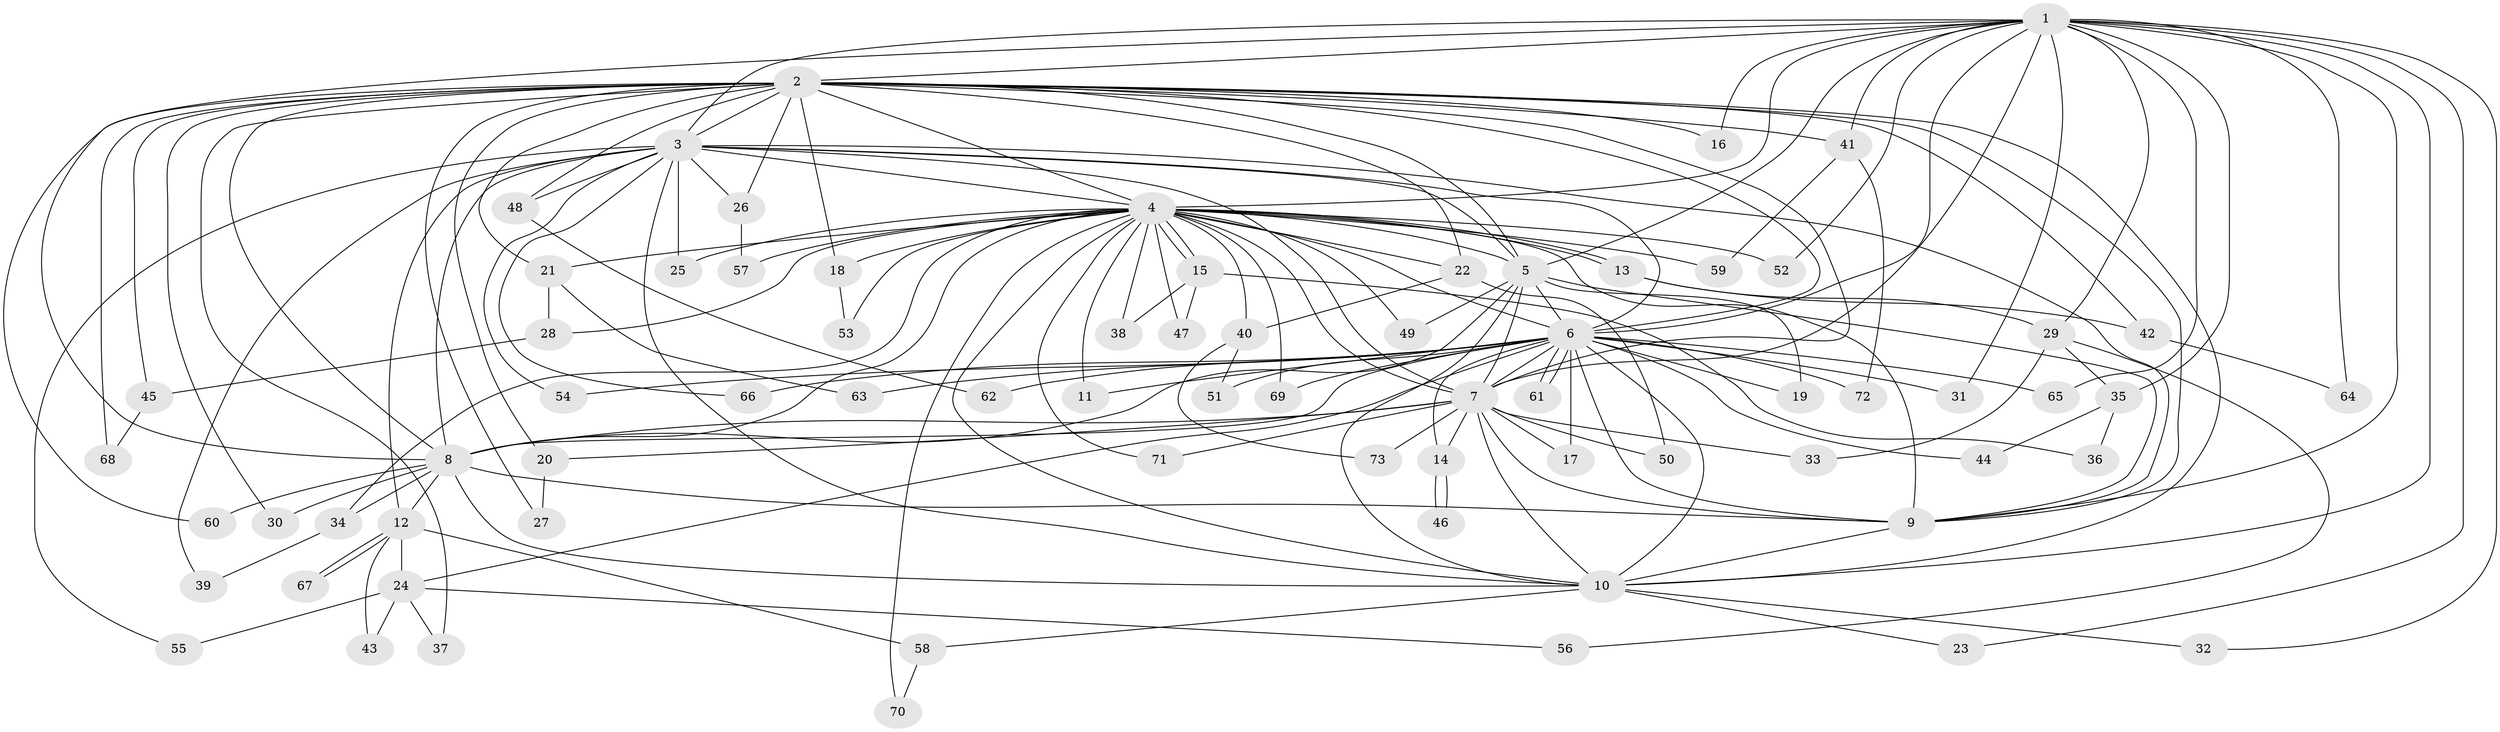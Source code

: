 // Generated by graph-tools (version 1.1) at 2025/13/03/09/25 04:13:48]
// undirected, 73 vertices, 171 edges
graph export_dot {
graph [start="1"]
  node [color=gray90,style=filled];
  1;
  2;
  3;
  4;
  5;
  6;
  7;
  8;
  9;
  10;
  11;
  12;
  13;
  14;
  15;
  16;
  17;
  18;
  19;
  20;
  21;
  22;
  23;
  24;
  25;
  26;
  27;
  28;
  29;
  30;
  31;
  32;
  33;
  34;
  35;
  36;
  37;
  38;
  39;
  40;
  41;
  42;
  43;
  44;
  45;
  46;
  47;
  48;
  49;
  50;
  51;
  52;
  53;
  54;
  55;
  56;
  57;
  58;
  59;
  60;
  61;
  62;
  63;
  64;
  65;
  66;
  67;
  68;
  69;
  70;
  71;
  72;
  73;
  1 -- 2;
  1 -- 3;
  1 -- 4;
  1 -- 5;
  1 -- 6;
  1 -- 7;
  1 -- 8;
  1 -- 9;
  1 -- 10;
  1 -- 16;
  1 -- 23;
  1 -- 29;
  1 -- 31;
  1 -- 32;
  1 -- 35;
  1 -- 41;
  1 -- 52;
  1 -- 64;
  1 -- 65;
  2 -- 3;
  2 -- 4;
  2 -- 5;
  2 -- 6;
  2 -- 7;
  2 -- 8;
  2 -- 9;
  2 -- 10;
  2 -- 16;
  2 -- 18;
  2 -- 20;
  2 -- 21;
  2 -- 22;
  2 -- 26;
  2 -- 27;
  2 -- 30;
  2 -- 37;
  2 -- 41;
  2 -- 42;
  2 -- 45;
  2 -- 48;
  2 -- 60;
  2 -- 68;
  3 -- 4;
  3 -- 5;
  3 -- 6;
  3 -- 7;
  3 -- 8;
  3 -- 9;
  3 -- 10;
  3 -- 12;
  3 -- 25;
  3 -- 26;
  3 -- 39;
  3 -- 48;
  3 -- 54;
  3 -- 55;
  3 -- 66;
  4 -- 5;
  4 -- 6;
  4 -- 7;
  4 -- 8;
  4 -- 9;
  4 -- 10;
  4 -- 11;
  4 -- 13;
  4 -- 13;
  4 -- 15;
  4 -- 15;
  4 -- 18;
  4 -- 21;
  4 -- 22;
  4 -- 25;
  4 -- 28;
  4 -- 34;
  4 -- 38;
  4 -- 40;
  4 -- 47;
  4 -- 49;
  4 -- 52;
  4 -- 53;
  4 -- 57;
  4 -- 59;
  4 -- 69;
  4 -- 70;
  4 -- 71;
  5 -- 6;
  5 -- 7;
  5 -- 8;
  5 -- 9;
  5 -- 10;
  5 -- 19;
  5 -- 49;
  6 -- 7;
  6 -- 8;
  6 -- 9;
  6 -- 10;
  6 -- 11;
  6 -- 14;
  6 -- 17;
  6 -- 19;
  6 -- 24;
  6 -- 31;
  6 -- 44;
  6 -- 51;
  6 -- 54;
  6 -- 61;
  6 -- 61;
  6 -- 62;
  6 -- 63;
  6 -- 65;
  6 -- 66;
  6 -- 69;
  6 -- 72;
  7 -- 8;
  7 -- 9;
  7 -- 10;
  7 -- 14;
  7 -- 17;
  7 -- 20;
  7 -- 33;
  7 -- 50;
  7 -- 71;
  7 -- 73;
  8 -- 9;
  8 -- 10;
  8 -- 12;
  8 -- 30;
  8 -- 34;
  8 -- 60;
  9 -- 10;
  10 -- 23;
  10 -- 32;
  10 -- 58;
  12 -- 24;
  12 -- 43;
  12 -- 58;
  12 -- 67;
  12 -- 67;
  13 -- 29;
  13 -- 42;
  14 -- 46;
  14 -- 46;
  15 -- 36;
  15 -- 38;
  15 -- 47;
  18 -- 53;
  20 -- 27;
  21 -- 28;
  21 -- 63;
  22 -- 40;
  22 -- 50;
  24 -- 37;
  24 -- 43;
  24 -- 55;
  24 -- 56;
  26 -- 57;
  28 -- 45;
  29 -- 33;
  29 -- 35;
  29 -- 56;
  34 -- 39;
  35 -- 36;
  35 -- 44;
  40 -- 51;
  40 -- 73;
  41 -- 59;
  41 -- 72;
  42 -- 64;
  45 -- 68;
  48 -- 62;
  58 -- 70;
}
